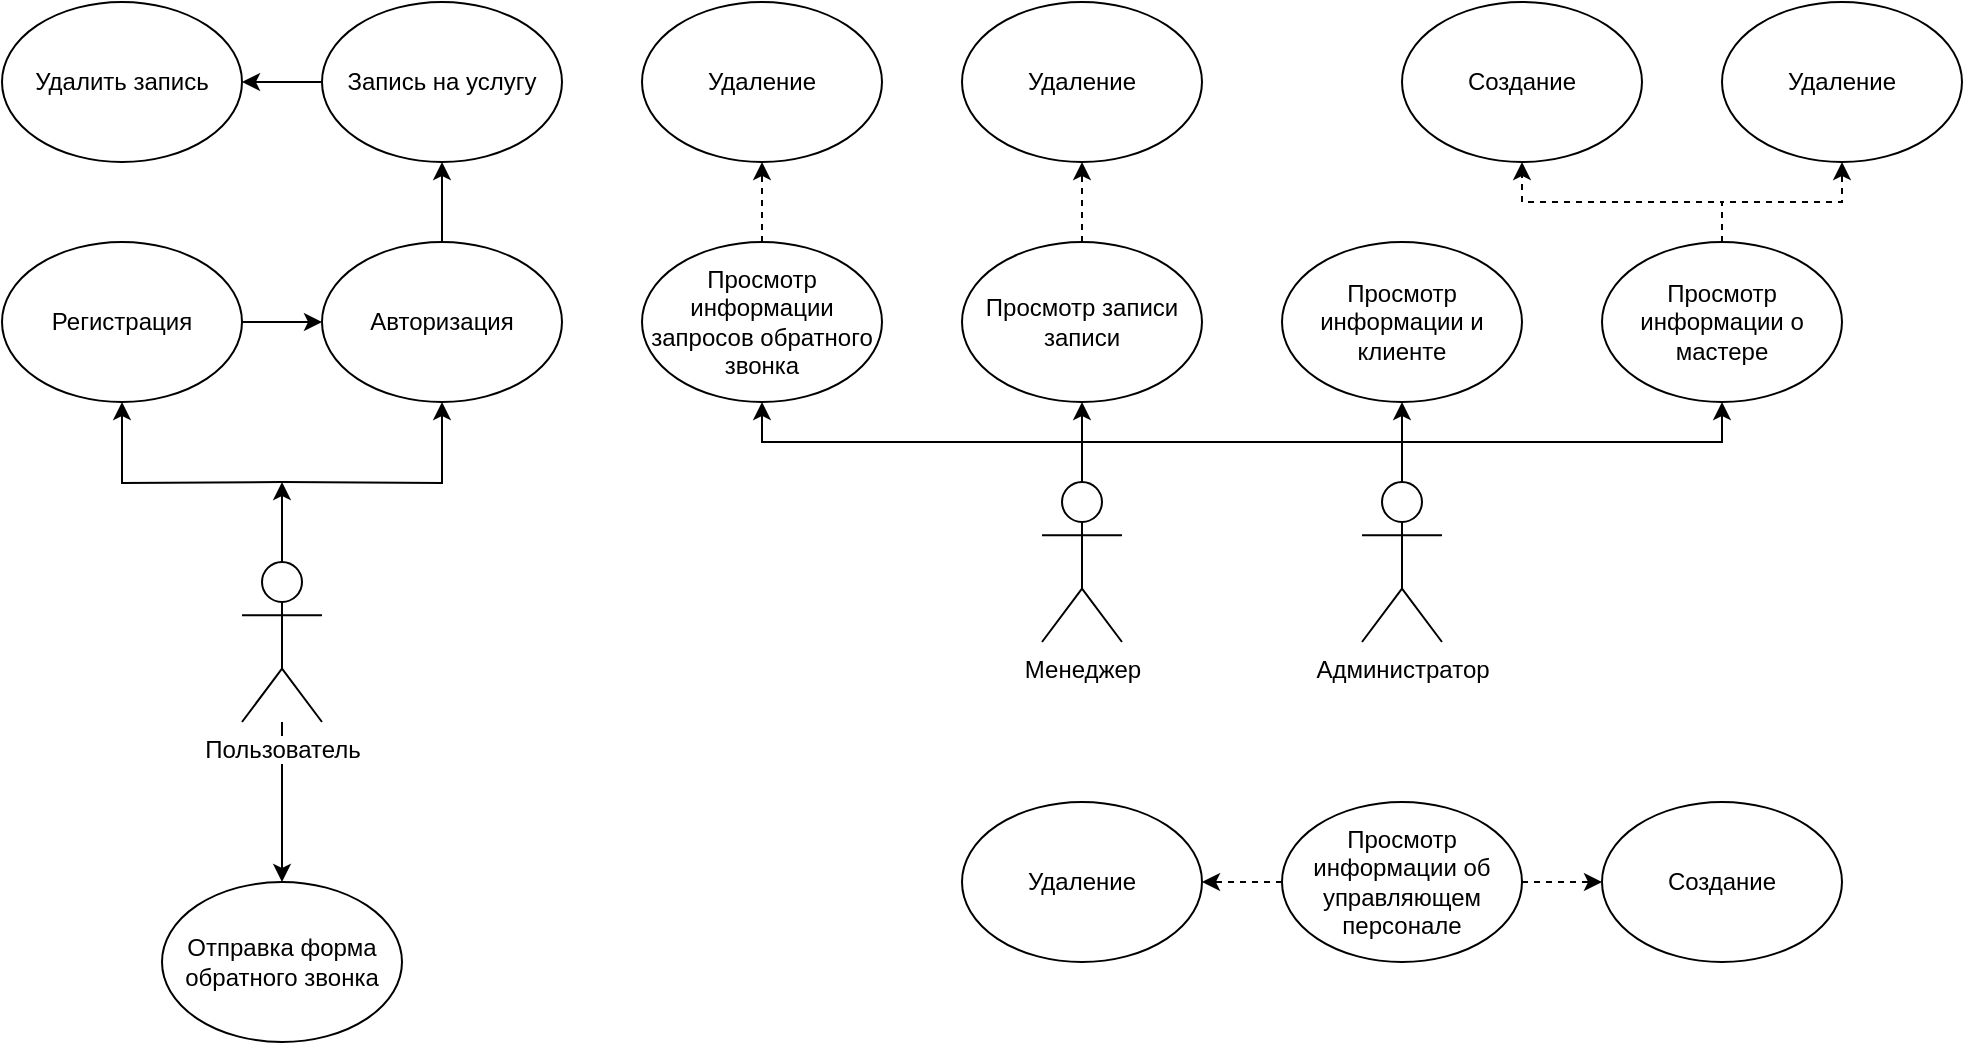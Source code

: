 <mxfile version="12.3.2" type="device" pages="1"><diagram id="x0JgHe2n9-k6ZbYLYh2o" name="Page-1"><mxGraphModel dx="1707" dy="987" grid="1" gridSize="10" guides="1" tooltips="1" connect="1" arrows="1" fold="1" page="1" pageScale="1" pageWidth="827" pageHeight="1169" math="0" shadow="0"><root><mxCell id="0"/><mxCell id="1" parent="0"/><mxCell id="qurHohWJE_ZAJW2xpby9-6" style="edgeStyle=orthogonalEdgeStyle;rounded=0;orthogonalLoop=1;jettySize=auto;html=1;exitX=0.5;exitY=0;exitDx=0;exitDy=0;exitPerimeter=0;" edge="1" parent="1" target="qurHohWJE_ZAJW2xpby9-1"><mxGeometry relative="1" as="geometry"><mxPoint x="260" y="440" as="sourcePoint"/></mxGeometry></mxCell><mxCell id="qurHohWJE_ZAJW2xpby9-7" style="edgeStyle=orthogonalEdgeStyle;rounded=0;orthogonalLoop=1;jettySize=auto;html=1;exitX=0.5;exitY=0;exitDx=0;exitDy=0;exitPerimeter=0;" edge="1" parent="1" target="qurHohWJE_ZAJW2xpby9-3"><mxGeometry relative="1" as="geometry"><mxPoint x="260" y="440" as="sourcePoint"/></mxGeometry></mxCell><mxCell id="qurHohWJE_ZAJW2xpby9-16" style="edgeStyle=orthogonalEdgeStyle;rounded=0;orthogonalLoop=1;jettySize=auto;html=1;exitX=0.5;exitY=0;exitDx=0;exitDy=0;exitPerimeter=0;" edge="1" parent="1" source="7f6WkyA7B-4OK3sMhB-X-8"><mxGeometry relative="1" as="geometry"><mxPoint x="260" y="440" as="targetPoint"/></mxGeometry></mxCell><mxCell id="qurHohWJE_ZAJW2xpby9-19" style="edgeStyle=orthogonalEdgeStyle;rounded=0;orthogonalLoop=1;jettySize=auto;html=1;entryX=0.5;entryY=0;entryDx=0;entryDy=0;" edge="1" parent="1" source="7f6WkyA7B-4OK3sMhB-X-8" target="qurHohWJE_ZAJW2xpby9-18"><mxGeometry relative="1" as="geometry"/></mxCell><mxCell id="7f6WkyA7B-4OK3sMhB-X-8" value="Пользователь" style="shape=umlActor;verticalLabelPosition=bottom;labelBackgroundColor=#ffffff;verticalAlign=top;html=1;outlineConnect=0;" parent="1" vertex="1"><mxGeometry x="240" y="480" width="40" height="80" as="geometry"/></mxCell><mxCell id="qurHohWJE_ZAJW2xpby9-41" style="edgeStyle=orthogonalEdgeStyle;rounded=0;orthogonalLoop=1;jettySize=auto;html=1;exitX=0.5;exitY=0;exitDx=0;exitDy=0;exitPerimeter=0;entryX=0.5;entryY=1;entryDx=0;entryDy=0;" edge="1" parent="1" source="7f6WkyA7B-4OK3sMhB-X-10" target="qurHohWJE_ZAJW2xpby9-17"><mxGeometry relative="1" as="geometry"/></mxCell><mxCell id="qurHohWJE_ZAJW2xpby9-42" style="edgeStyle=orthogonalEdgeStyle;rounded=0;orthogonalLoop=1;jettySize=auto;html=1;exitX=0.5;exitY=0;exitDx=0;exitDy=0;exitPerimeter=0;entryX=0.5;entryY=1;entryDx=0;entryDy=0;" edge="1" parent="1" source="7f6WkyA7B-4OK3sMhB-X-10" target="qurHohWJE_ZAJW2xpby9-20"><mxGeometry relative="1" as="geometry"/></mxCell><mxCell id="qurHohWJE_ZAJW2xpby9-43" style="edgeStyle=orthogonalEdgeStyle;rounded=0;orthogonalLoop=1;jettySize=auto;html=1;exitX=0.5;exitY=0;exitDx=0;exitDy=0;exitPerimeter=0;entryX=0.5;entryY=1;entryDx=0;entryDy=0;" edge="1" parent="1" source="7f6WkyA7B-4OK3sMhB-X-10" target="qurHohWJE_ZAJW2xpby9-21"><mxGeometry relative="1" as="geometry"/></mxCell><mxCell id="qurHohWJE_ZAJW2xpby9-44" style="edgeStyle=orthogonalEdgeStyle;rounded=0;orthogonalLoop=1;jettySize=auto;html=1;exitX=0.5;exitY=0;exitDx=0;exitDy=0;exitPerimeter=0;entryX=0.5;entryY=1;entryDx=0;entryDy=0;" edge="1" parent="1" source="7f6WkyA7B-4OK3sMhB-X-10" target="qurHohWJE_ZAJW2xpby9-35"><mxGeometry relative="1" as="geometry"/></mxCell><mxCell id="7f6WkyA7B-4OK3sMhB-X-10" value="Менеджер" style="shape=umlActor;verticalLabelPosition=bottom;labelBackgroundColor=#ffffff;verticalAlign=top;html=1;outlineConnect=0;" parent="1" vertex="1"><mxGeometry x="640" y="440" width="40" height="80" as="geometry"/></mxCell><mxCell id="qurHohWJE_ZAJW2xpby9-46" style="edgeStyle=orthogonalEdgeStyle;rounded=0;orthogonalLoop=1;jettySize=auto;html=1;exitX=0.5;exitY=0;exitDx=0;exitDy=0;exitPerimeter=0;endArrow=none;endFill=0;" edge="1" parent="1" source="7f6WkyA7B-4OK3sMhB-X-12"><mxGeometry relative="1" as="geometry"><mxPoint x="820" y="420" as="targetPoint"/></mxGeometry></mxCell><mxCell id="7f6WkyA7B-4OK3sMhB-X-12" value="Администратор" style="shape=umlActor;verticalLabelPosition=bottom;labelBackgroundColor=#ffffff;verticalAlign=top;html=1;outlineConnect=0;" parent="1" vertex="1"><mxGeometry x="800" y="440" width="40" height="80" as="geometry"/></mxCell><mxCell id="qurHohWJE_ZAJW2xpby9-8" style="edgeStyle=orthogonalEdgeStyle;rounded=0;orthogonalLoop=1;jettySize=auto;html=1;entryX=0;entryY=0.5;entryDx=0;entryDy=0;" edge="1" parent="1" source="qurHohWJE_ZAJW2xpby9-1" target="qurHohWJE_ZAJW2xpby9-3"><mxGeometry relative="1" as="geometry"/></mxCell><mxCell id="qurHohWJE_ZAJW2xpby9-1" value="Регистрация" style="ellipse;whiteSpace=wrap;html=1;" vertex="1" parent="1"><mxGeometry x="120" y="320" width="120" height="80" as="geometry"/></mxCell><mxCell id="qurHohWJE_ZAJW2xpby9-10" style="edgeStyle=orthogonalEdgeStyle;rounded=0;orthogonalLoop=1;jettySize=auto;html=1;exitX=0.5;exitY=0;exitDx=0;exitDy=0;entryX=0.5;entryY=1;entryDx=0;entryDy=0;" edge="1" parent="1" source="qurHohWJE_ZAJW2xpby9-3" target="qurHohWJE_ZAJW2xpby9-9"><mxGeometry relative="1" as="geometry"/></mxCell><mxCell id="qurHohWJE_ZAJW2xpby9-3" value="Авторизация" style="ellipse;whiteSpace=wrap;html=1;" vertex="1" parent="1"><mxGeometry x="280" y="320" width="120" height="80" as="geometry"/></mxCell><mxCell id="qurHohWJE_ZAJW2xpby9-12" style="edgeStyle=orthogonalEdgeStyle;rounded=0;orthogonalLoop=1;jettySize=auto;html=1;exitX=0;exitY=0.5;exitDx=0;exitDy=0;entryX=1;entryY=0.5;entryDx=0;entryDy=0;" edge="1" parent="1" source="qurHohWJE_ZAJW2xpby9-9" target="qurHohWJE_ZAJW2xpby9-11"><mxGeometry relative="1" as="geometry"/></mxCell><mxCell id="qurHohWJE_ZAJW2xpby9-9" value="Запись на услугу" style="ellipse;whiteSpace=wrap;html=1;" vertex="1" parent="1"><mxGeometry x="280" y="200" width="120" height="80" as="geometry"/></mxCell><mxCell id="qurHohWJE_ZAJW2xpby9-11" value="Удалить запись" style="ellipse;whiteSpace=wrap;html=1;" vertex="1" parent="1"><mxGeometry x="120" y="200" width="120" height="80" as="geometry"/></mxCell><mxCell id="qurHohWJE_ZAJW2xpby9-29" value="" style="edgeStyle=orthogonalEdgeStyle;rounded=0;orthogonalLoop=1;jettySize=auto;html=1;dashed=1;" edge="1" parent="1" source="qurHohWJE_ZAJW2xpby9-17" target="qurHohWJE_ZAJW2xpby9-28"><mxGeometry relative="1" as="geometry"/></mxCell><mxCell id="qurHohWJE_ZAJW2xpby9-17" value="Просмотр информации запросов обратного звонка" style="ellipse;whiteSpace=wrap;html=1;" vertex="1" parent="1"><mxGeometry x="440" y="320" width="120" height="80" as="geometry"/></mxCell><mxCell id="qurHohWJE_ZAJW2xpby9-28" value="Удаление" style="ellipse;whiteSpace=wrap;html=1;" vertex="1" parent="1"><mxGeometry x="440" y="200" width="120" height="80" as="geometry"/></mxCell><mxCell id="qurHohWJE_ZAJW2xpby9-18" value="Отправка форма обратного звонка" style="ellipse;whiteSpace=wrap;html=1;" vertex="1" parent="1"><mxGeometry x="200" y="640" width="120" height="80" as="geometry"/></mxCell><mxCell id="qurHohWJE_ZAJW2xpby9-32" value="" style="edgeStyle=orthogonalEdgeStyle;rounded=0;orthogonalLoop=1;jettySize=auto;html=1;dashed=1;" edge="1" parent="1" source="qurHohWJE_ZAJW2xpby9-20" target="qurHohWJE_ZAJW2xpby9-31"><mxGeometry relative="1" as="geometry"/></mxCell><mxCell id="qurHohWJE_ZAJW2xpby9-20" value="Просмотр записи записи" style="ellipse;whiteSpace=wrap;html=1;" vertex="1" parent="1"><mxGeometry x="600" y="320" width="120" height="80" as="geometry"/></mxCell><mxCell id="qurHohWJE_ZAJW2xpby9-31" value="Удаление" style="ellipse;whiteSpace=wrap;html=1;" vertex="1" parent="1"><mxGeometry x="600" y="200" width="120" height="80" as="geometry"/></mxCell><mxCell id="qurHohWJE_ZAJW2xpby9-21" value="Просмотр информации и клиенте" style="ellipse;whiteSpace=wrap;html=1;" vertex="1" parent="1"><mxGeometry x="760" y="320" width="120" height="80" as="geometry"/></mxCell><mxCell id="qurHohWJE_ZAJW2xpby9-37" value="" style="edgeStyle=orthogonalEdgeStyle;rounded=0;orthogonalLoop=1;jettySize=auto;html=1;dashed=1;" edge="1" parent="1" source="qurHohWJE_ZAJW2xpby9-35" target="qurHohWJE_ZAJW2xpby9-36"><mxGeometry relative="1" as="geometry"/></mxCell><mxCell id="qurHohWJE_ZAJW2xpby9-39" value="" style="edgeStyle=orthogonalEdgeStyle;rounded=0;orthogonalLoop=1;jettySize=auto;html=1;dashed=1;" edge="1" parent="1" source="qurHohWJE_ZAJW2xpby9-35" target="qurHohWJE_ZAJW2xpby9-38"><mxGeometry relative="1" as="geometry"/></mxCell><mxCell id="qurHohWJE_ZAJW2xpby9-35" value="Просмотр информации о мастере" style="ellipse;whiteSpace=wrap;html=1;" vertex="1" parent="1"><mxGeometry x="920" y="320" width="120" height="80" as="geometry"/></mxCell><mxCell id="qurHohWJE_ZAJW2xpby9-38" value="Удаление" style="ellipse;whiteSpace=wrap;html=1;" vertex="1" parent="1"><mxGeometry x="980" y="200" width="120" height="80" as="geometry"/></mxCell><mxCell id="qurHohWJE_ZAJW2xpby9-36" value="Создание" style="ellipse;whiteSpace=wrap;html=1;" vertex="1" parent="1"><mxGeometry x="820" y="200" width="120" height="80" as="geometry"/></mxCell><mxCell id="qurHohWJE_ZAJW2xpby9-47" value="Удаление" style="ellipse;whiteSpace=wrap;html=1;" vertex="1" parent="1"><mxGeometry x="600" y="600" width="120" height="80" as="geometry"/></mxCell><mxCell id="qurHohWJE_ZAJW2xpby9-50" style="edgeStyle=orthogonalEdgeStyle;rounded=0;orthogonalLoop=1;jettySize=auto;html=1;exitX=1;exitY=0.5;exitDx=0;exitDy=0;entryX=0;entryY=0.5;entryDx=0;entryDy=0;endArrow=classic;endFill=1;dashed=1;" edge="1" parent="1" source="qurHohWJE_ZAJW2xpby9-48" target="qurHohWJE_ZAJW2xpby9-49"><mxGeometry relative="1" as="geometry"/></mxCell><mxCell id="qurHohWJE_ZAJW2xpby9-51" style="edgeStyle=orthogonalEdgeStyle;rounded=0;orthogonalLoop=1;jettySize=auto;html=1;exitX=0;exitY=0.5;exitDx=0;exitDy=0;entryX=1;entryY=0.5;entryDx=0;entryDy=0;dashed=1;endArrow=classic;endFill=1;" edge="1" parent="1" source="qurHohWJE_ZAJW2xpby9-48" target="qurHohWJE_ZAJW2xpby9-47"><mxGeometry relative="1" as="geometry"/></mxCell><mxCell id="qurHohWJE_ZAJW2xpby9-48" value="Просмотр информации об управляющем персонале" style="ellipse;whiteSpace=wrap;html=1;" vertex="1" parent="1"><mxGeometry x="760" y="600" width="120" height="80" as="geometry"/></mxCell><mxCell id="qurHohWJE_ZAJW2xpby9-49" value="Создание" style="ellipse;whiteSpace=wrap;html=1;" vertex="1" parent="1"><mxGeometry x="920" y="600" width="120" height="80" as="geometry"/></mxCell></root></mxGraphModel></diagram></mxfile>